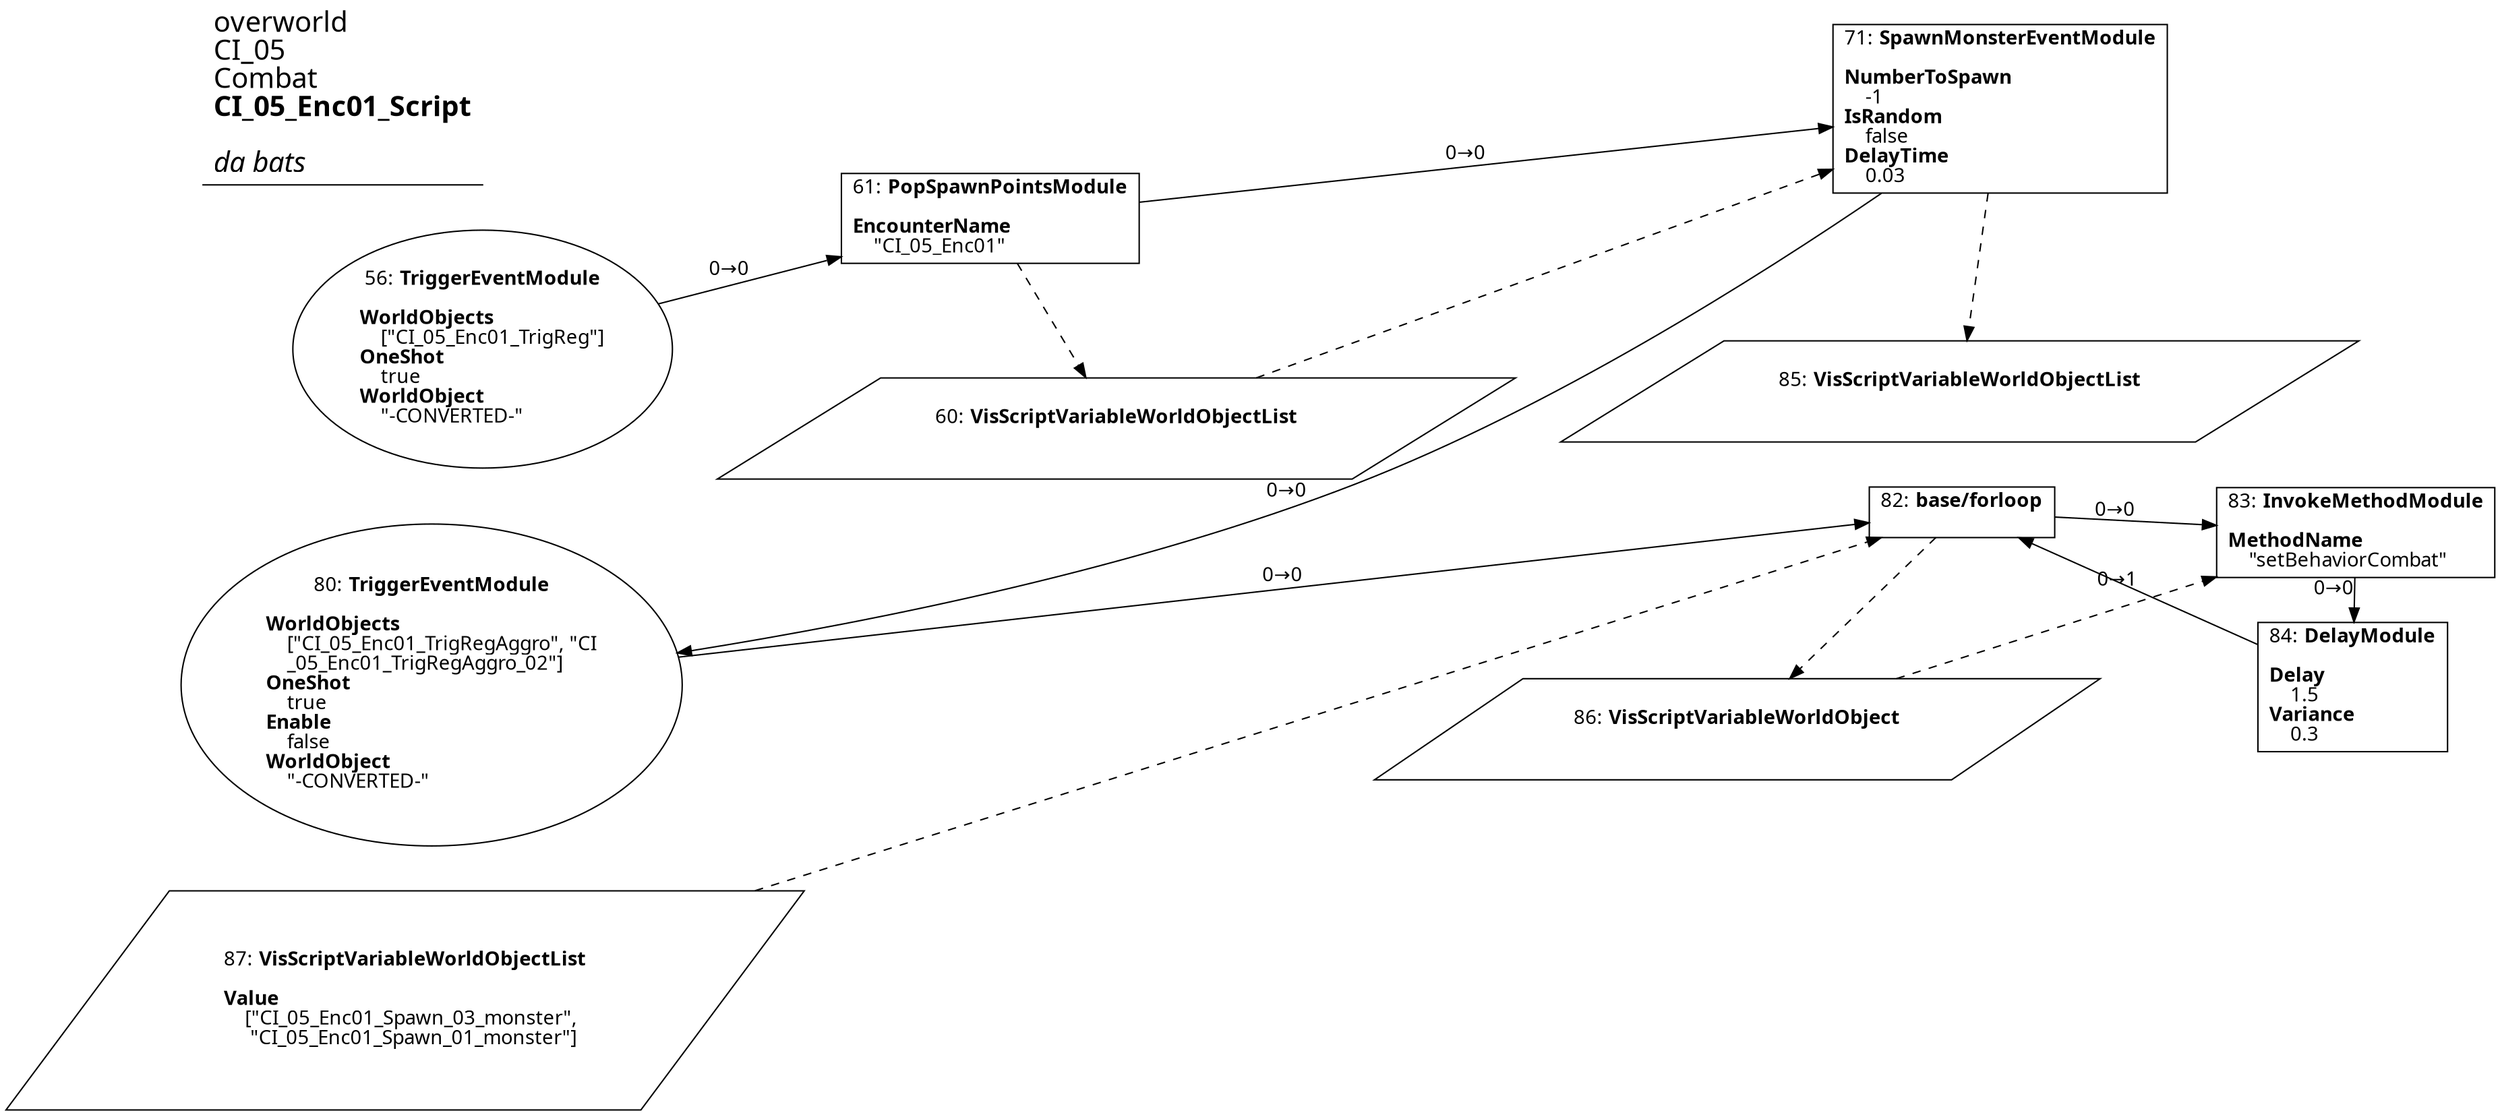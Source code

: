 digraph {
    layout = fdp;
    overlap = prism;
    sep = "+16";
    splines = spline;

    node [ shape = box ];

    graph [ fontname = "Segoe UI" ];
    node [ fontname = "Segoe UI" ];
    edge [ fontname = "Segoe UI" ];

    56 [ label = <56: <b>TriggerEventModule</b><br/><br/><b>WorldObjects</b><br align="left"/>    [&quot;CI_05_Enc01_TrigReg&quot;]<br align="left"/><b>OneShot</b><br align="left"/>    true<br align="left"/><b>WorldObject</b><br align="left"/>    &quot;-CONVERTED-&quot;<br align="left"/>> ];
    56 [ shape = oval ]
    56 [ pos = "-0.504,-1.886!" ];
    56 -> 61 [ label = "0→0" ];

    60 [ label = <60: <b>VisScriptVariableWorldObjectList</b><br/><br/>> ];
    60 [ shape = parallelogram ]
    60 [ pos = "-0.059000004,-2.013!" ];

    61 [ label = <61: <b>PopSpawnPointsModule</b><br/><br/><b>EncounterName</b><br align="left"/>    &quot;CI_05_Enc01&quot;<br align="left"/>> ];
    61 [ pos = "-0.063,-1.8840001!" ];
    61 -> 71 [ label = "0→0" ];
    61 -> 60 [ style = dashed ];

    71 [ label = <71: <b>SpawnMonsterEventModule</b><br/><br/><b>NumberToSpawn</b><br align="left"/>    -1<br align="left"/><b>IsRandom</b><br align="left"/>    false<br align="left"/><b>DelayTime</b><br align="left"/>    0.03<br align="left"/>> ];
    71 [ pos = "0.19800001,-1.8840001!" ];
    71 -> 80 [ label = "0→0" ];
    60 -> 71 [ style = dashed ];
    71 -> 85 [ style = dashed ];

    80 [ label = <80: <b>TriggerEventModule</b><br/><br/><b>WorldObjects</b><br align="left"/>    [&quot;CI_05_Enc01_TrigRegAggro&quot;, &quot;CI<br align="left"/>    _05_Enc01_TrigRegAggro_02&quot;]<br align="left"/><b>OneShot</b><br align="left"/>    true<br align="left"/><b>Enable</b><br align="left"/>    false<br align="left"/><b>WorldObject</b><br align="left"/>    &quot;-CONVERTED-&quot;<br align="left"/>> ];
    80 [ shape = oval ]
    80 [ pos = "-0.11100001,-2.2110002!" ];
    80 -> 82 [ label = "0→0" ];

    82 [ label = <82: <b>base/forloop</b><br/><br/>> ];
    82 [ pos = "0.22700001,-2.2110002!" ];
    82 -> 83 [ label = "0→0" ];
    82 -> 86 [ style = dashed ];
    87 -> 82 [ style = dashed ];

    83 [ label = <83: <b>InvokeMethodModule</b><br/><br/><b>MethodName</b><br align="left"/>    &quot;setBehaviorCombat&quot;<br align="left"/>> ];
    83 [ pos = "0.397,-2.2110002!" ];
    83 -> 84 [ label = "0→0" ];
    86 -> 83 [ style = dashed ];

    84 [ label = <84: <b>DelayModule</b><br/><br/><b>Delay</b><br align="left"/>    1.5<br align="left"/><b>Variance</b><br align="left"/>    0.3<br align="left"/>> ];
    84 [ pos = "0.407,-2.3590002!" ];
    84 -> 82 [ label = "0→1" ];

    85 [ label = <85: <b>VisScriptVariableWorldObjectList</b><br/><br/>> ];
    85 [ shape = parallelogram ]
    85 [ pos = "0.20600002,-2.1260002!" ];

    86 [ label = <86: <b>VisScriptVariableWorldObject</b><br/><br/>> ];
    86 [ shape = parallelogram ]
    86 [ pos = "0.24000001,-2.3630002!" ];

    87 [ label = <87: <b>VisScriptVariableWorldObjectList</b><br/><br/><b>Value</b><br align="left"/>    [&quot;CI_05_Enc01_Spawn_03_monster&quot;,<br align="left"/>     &quot;CI_05_Enc01_Spawn_01_monster&quot;]<br align="left"/>> ];
    87 [ shape = parallelogram ]
    87 [ pos = "0.020000001,-2.447!" ];

    title [ pos = "-0.505,-1.8830001!" ];
    title [ shape = underline ];
    title [ label = <<font point-size="20">overworld<br align="left"/>CI_05<br align="left"/>Combat<br align="left"/><b>CI_05_Enc01_Script</b><br align="left"/><br/><i>da bats</i><br align="left"/></font>> ];
}
